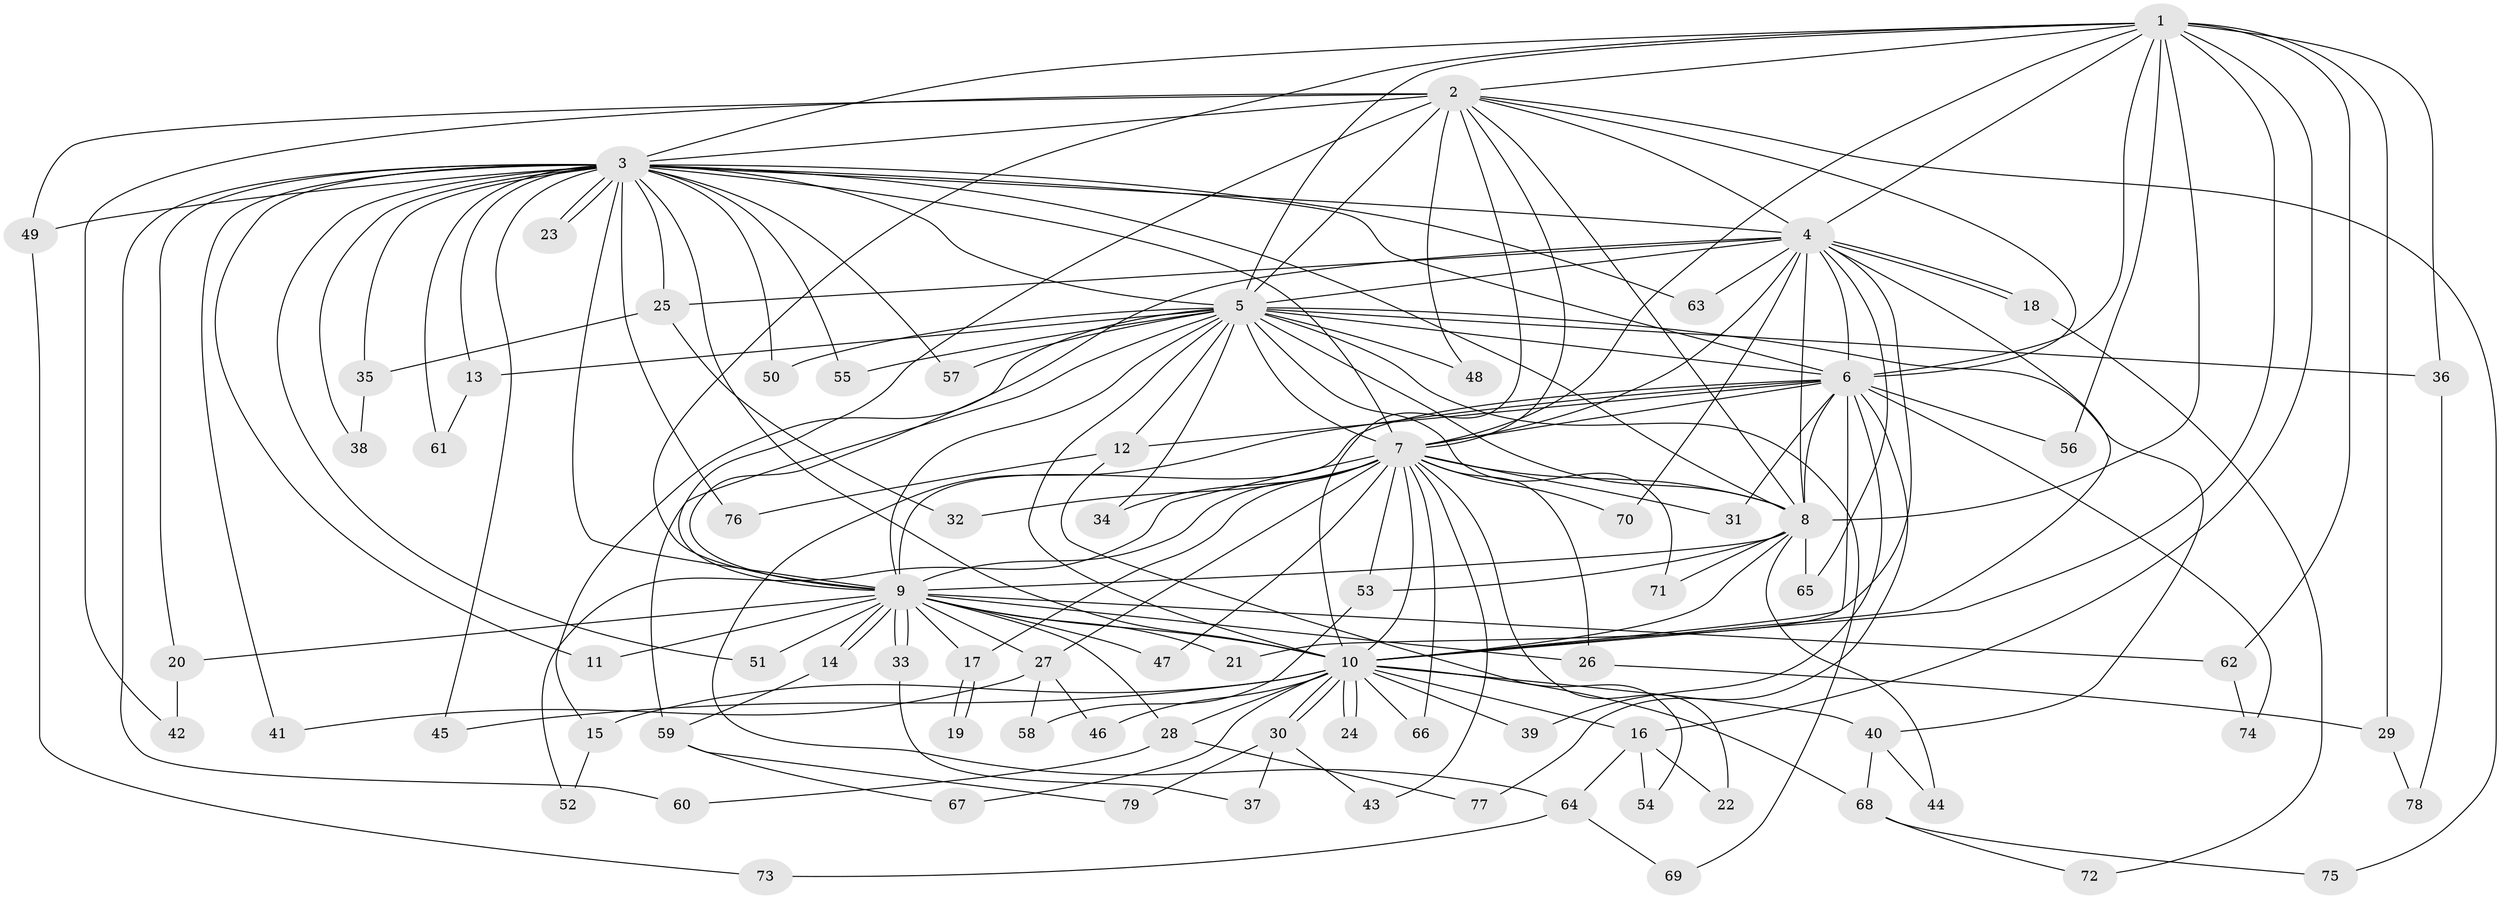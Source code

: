// Generated by graph-tools (version 1.1) at 2025/14/03/09/25 04:14:08]
// undirected, 79 vertices, 183 edges
graph export_dot {
graph [start="1"]
  node [color=gray90,style=filled];
  1;
  2;
  3;
  4;
  5;
  6;
  7;
  8;
  9;
  10;
  11;
  12;
  13;
  14;
  15;
  16;
  17;
  18;
  19;
  20;
  21;
  22;
  23;
  24;
  25;
  26;
  27;
  28;
  29;
  30;
  31;
  32;
  33;
  34;
  35;
  36;
  37;
  38;
  39;
  40;
  41;
  42;
  43;
  44;
  45;
  46;
  47;
  48;
  49;
  50;
  51;
  52;
  53;
  54;
  55;
  56;
  57;
  58;
  59;
  60;
  61;
  62;
  63;
  64;
  65;
  66;
  67;
  68;
  69;
  70;
  71;
  72;
  73;
  74;
  75;
  76;
  77;
  78;
  79;
  1 -- 2;
  1 -- 3;
  1 -- 4;
  1 -- 5;
  1 -- 6;
  1 -- 7;
  1 -- 8;
  1 -- 9;
  1 -- 10;
  1 -- 16;
  1 -- 29;
  1 -- 36;
  1 -- 56;
  1 -- 62;
  2 -- 3;
  2 -- 4;
  2 -- 5;
  2 -- 6;
  2 -- 7;
  2 -- 8;
  2 -- 9;
  2 -- 10;
  2 -- 42;
  2 -- 48;
  2 -- 49;
  2 -- 75;
  3 -- 4;
  3 -- 5;
  3 -- 6;
  3 -- 7;
  3 -- 8;
  3 -- 9;
  3 -- 10;
  3 -- 11;
  3 -- 13;
  3 -- 20;
  3 -- 23;
  3 -- 23;
  3 -- 25;
  3 -- 35;
  3 -- 38;
  3 -- 41;
  3 -- 45;
  3 -- 49;
  3 -- 50;
  3 -- 51;
  3 -- 55;
  3 -- 57;
  3 -- 60;
  3 -- 61;
  3 -- 63;
  3 -- 76;
  4 -- 5;
  4 -- 6;
  4 -- 7;
  4 -- 8;
  4 -- 9;
  4 -- 10;
  4 -- 18;
  4 -- 18;
  4 -- 21;
  4 -- 25;
  4 -- 63;
  4 -- 65;
  4 -- 70;
  5 -- 6;
  5 -- 7;
  5 -- 8;
  5 -- 9;
  5 -- 10;
  5 -- 12;
  5 -- 13;
  5 -- 15;
  5 -- 34;
  5 -- 36;
  5 -- 40;
  5 -- 48;
  5 -- 50;
  5 -- 55;
  5 -- 57;
  5 -- 59;
  5 -- 69;
  5 -- 71;
  6 -- 7;
  6 -- 8;
  6 -- 9;
  6 -- 10;
  6 -- 12;
  6 -- 31;
  6 -- 39;
  6 -- 56;
  6 -- 64;
  6 -- 74;
  6 -- 77;
  7 -- 8;
  7 -- 9;
  7 -- 10;
  7 -- 17;
  7 -- 22;
  7 -- 26;
  7 -- 27;
  7 -- 31;
  7 -- 32;
  7 -- 34;
  7 -- 43;
  7 -- 47;
  7 -- 52;
  7 -- 53;
  7 -- 66;
  7 -- 70;
  8 -- 9;
  8 -- 10;
  8 -- 44;
  8 -- 53;
  8 -- 65;
  8 -- 71;
  9 -- 10;
  9 -- 11;
  9 -- 14;
  9 -- 14;
  9 -- 17;
  9 -- 20;
  9 -- 21;
  9 -- 26;
  9 -- 27;
  9 -- 28;
  9 -- 33;
  9 -- 33;
  9 -- 47;
  9 -- 51;
  9 -- 62;
  10 -- 15;
  10 -- 16;
  10 -- 24;
  10 -- 24;
  10 -- 28;
  10 -- 30;
  10 -- 30;
  10 -- 39;
  10 -- 40;
  10 -- 45;
  10 -- 46;
  10 -- 66;
  10 -- 67;
  10 -- 68;
  12 -- 54;
  12 -- 76;
  13 -- 61;
  14 -- 59;
  15 -- 52;
  16 -- 22;
  16 -- 54;
  16 -- 64;
  17 -- 19;
  17 -- 19;
  18 -- 72;
  20 -- 42;
  25 -- 32;
  25 -- 35;
  26 -- 29;
  27 -- 41;
  27 -- 46;
  27 -- 58;
  28 -- 60;
  28 -- 77;
  29 -- 78;
  30 -- 37;
  30 -- 43;
  30 -- 79;
  33 -- 37;
  35 -- 38;
  36 -- 78;
  40 -- 44;
  40 -- 68;
  49 -- 73;
  53 -- 58;
  59 -- 67;
  59 -- 79;
  62 -- 74;
  64 -- 69;
  64 -- 73;
  68 -- 72;
  68 -- 75;
}
